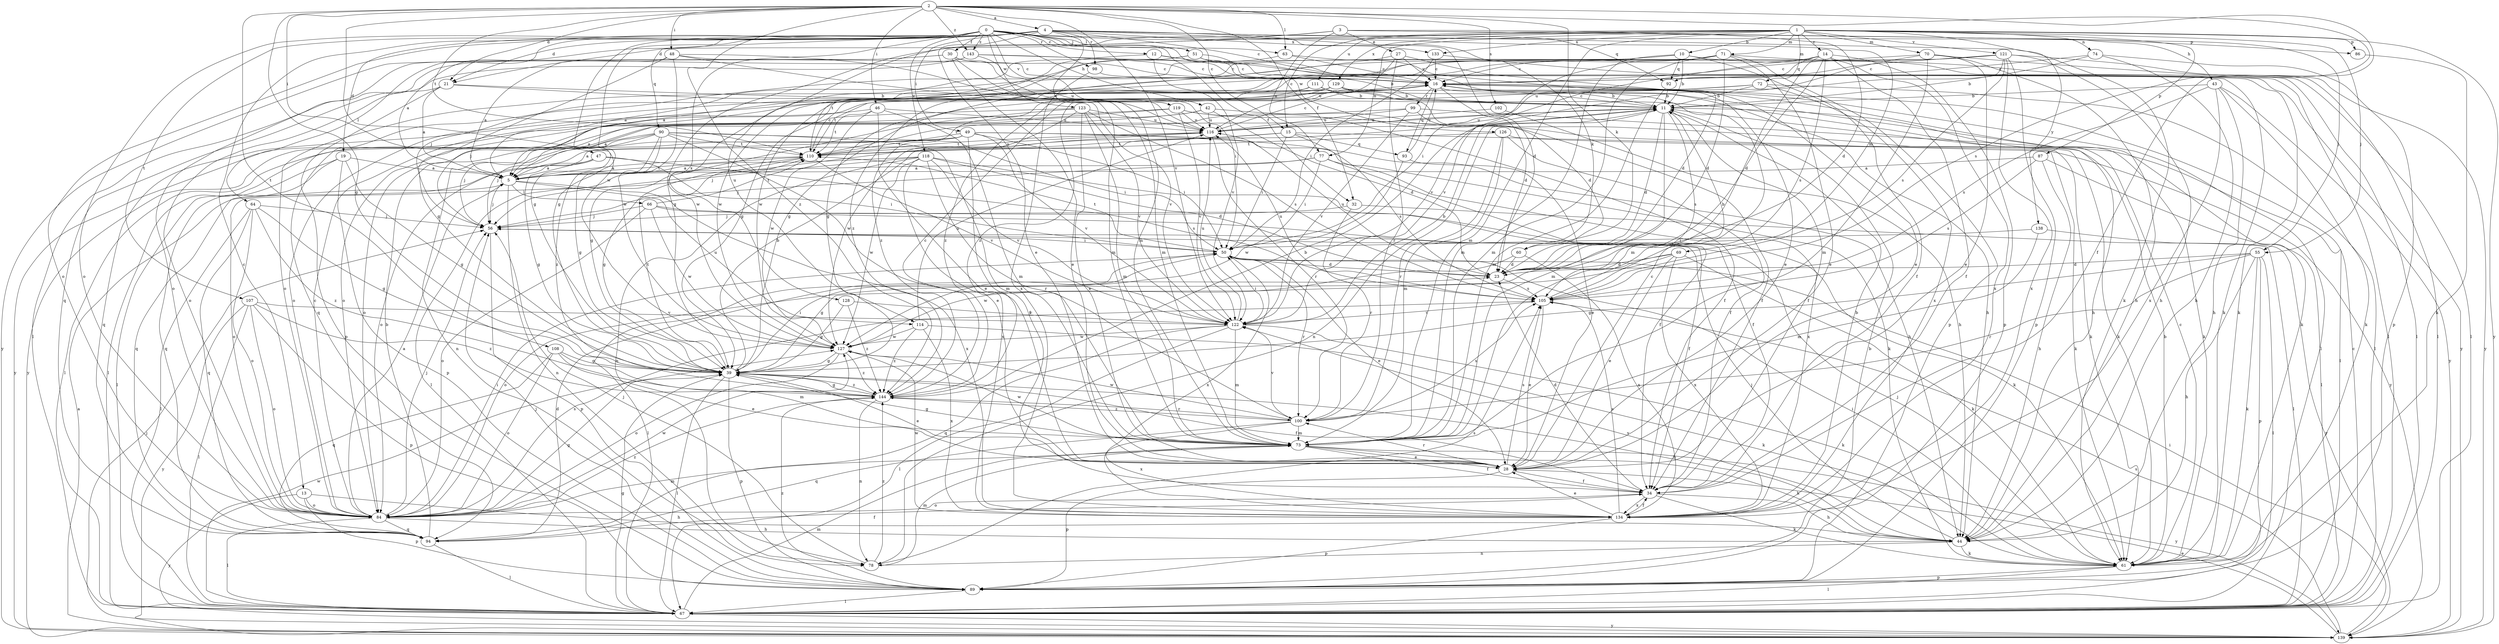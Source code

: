strict digraph  {
0;
1;
2;
3;
4;
5;
10;
11;
12;
13;
14;
15;
16;
19;
21;
23;
27;
28;
30;
32;
34;
39;
42;
43;
44;
46;
47;
48;
49;
50;
51;
55;
56;
60;
61;
63;
64;
66;
67;
69;
70;
71;
72;
73;
74;
77;
78;
84;
86;
87;
89;
90;
92;
93;
94;
98;
99;
100;
102;
105;
107;
108;
110;
111;
114;
116;
118;
119;
121;
122;
123;
126;
127;
128;
129;
133;
134;
138;
139;
143;
144;
0 -> 12  [label=c];
0 -> 13  [label=c];
0 -> 19  [label=d];
0 -> 21  [label=d];
0 -> 30  [label=f];
0 -> 32  [label=f];
0 -> 39  [label=g];
0 -> 42  [label=h];
0 -> 51  [label=j];
0 -> 63  [label=l];
0 -> 69  [label=m];
0 -> 84  [label=o];
0 -> 86  [label=p];
0 -> 98  [label=r];
0 -> 107  [label=t];
0 -> 118  [label=v];
0 -> 119  [label=v];
0 -> 123  [label=w];
0 -> 126  [label=w];
0 -> 128  [label=x];
0 -> 143  [label=z];
1 -> 10  [label=b];
1 -> 14  [label=c];
1 -> 15  [label=c];
1 -> 39  [label=g];
1 -> 55  [label=j];
1 -> 70  [label=m];
1 -> 71  [label=m];
1 -> 72  [label=m];
1 -> 73  [label=m];
1 -> 74  [label=n];
1 -> 77  [label=n];
1 -> 86  [label=p];
1 -> 87  [label=p];
1 -> 111  [label=u];
1 -> 121  [label=v];
1 -> 129  [label=x];
1 -> 133  [label=x];
1 -> 138  [label=y];
1 -> 139  [label=y];
2 -> 4  [label=a];
2 -> 15  [label=c];
2 -> 21  [label=d];
2 -> 32  [label=f];
2 -> 34  [label=f];
2 -> 39  [label=g];
2 -> 46  [label=i];
2 -> 47  [label=i];
2 -> 48  [label=i];
2 -> 60  [label=k];
2 -> 63  [label=l];
2 -> 102  [label=s];
2 -> 105  [label=s];
2 -> 108  [label=t];
2 -> 110  [label=t];
2 -> 122  [label=v];
2 -> 127  [label=w];
2 -> 143  [label=z];
2 -> 144  [label=z];
3 -> 21  [label=d];
3 -> 23  [label=d];
3 -> 27  [label=e];
3 -> 43  [label=h];
3 -> 55  [label=j];
3 -> 77  [label=n];
3 -> 114  [label=u];
4 -> 5  [label=a];
4 -> 16  [label=c];
4 -> 23  [label=d];
4 -> 28  [label=e];
4 -> 39  [label=g];
4 -> 49  [label=i];
4 -> 60  [label=k];
4 -> 61  [label=k];
4 -> 64  [label=l];
4 -> 73  [label=m];
4 -> 84  [label=o];
4 -> 90  [label=q];
4 -> 92  [label=q];
4 -> 98  [label=r];
4 -> 133  [label=x];
5 -> 56  [label=j];
5 -> 66  [label=l];
5 -> 78  [label=n];
5 -> 110  [label=t];
5 -> 114  [label=u];
5 -> 134  [label=x];
10 -> 5  [label=a];
10 -> 11  [label=b];
10 -> 34  [label=f];
10 -> 67  [label=l];
10 -> 73  [label=m];
10 -> 92  [label=q];
10 -> 127  [label=w];
11 -> 16  [label=c];
11 -> 23  [label=d];
11 -> 34  [label=f];
11 -> 61  [label=k];
11 -> 73  [label=m];
11 -> 78  [label=n];
11 -> 105  [label=s];
11 -> 116  [label=u];
12 -> 16  [label=c];
12 -> 61  [label=k];
12 -> 110  [label=t];
12 -> 122  [label=v];
13 -> 44  [label=h];
13 -> 84  [label=o];
13 -> 89  [label=p];
13 -> 139  [label=y];
14 -> 5  [label=a];
14 -> 23  [label=d];
14 -> 34  [label=f];
14 -> 73  [label=m];
14 -> 89  [label=p];
14 -> 92  [label=q];
14 -> 105  [label=s];
14 -> 122  [label=v];
14 -> 134  [label=x];
15 -> 50  [label=i];
15 -> 84  [label=o];
15 -> 93  [label=q];
15 -> 105  [label=s];
15 -> 110  [label=t];
15 -> 139  [label=y];
16 -> 11  [label=b];
16 -> 23  [label=d];
16 -> 44  [label=h];
16 -> 67  [label=l];
16 -> 93  [label=q];
16 -> 99  [label=r];
16 -> 110  [label=t];
19 -> 5  [label=a];
19 -> 39  [label=g];
19 -> 67  [label=l];
19 -> 89  [label=p];
19 -> 94  [label=q];
21 -> 5  [label=a];
21 -> 11  [label=b];
21 -> 84  [label=o];
21 -> 89  [label=p];
21 -> 122  [label=v];
23 -> 105  [label=s];
23 -> 116  [label=u];
27 -> 28  [label=e];
27 -> 39  [label=g];
27 -> 100  [label=r];
27 -> 116  [label=u];
27 -> 16  [label=v];
28 -> 16  [label=c];
28 -> 34  [label=f];
28 -> 89  [label=p];
28 -> 100  [label=r];
28 -> 105  [label=s];
30 -> 16  [label=c];
30 -> 28  [label=e];
30 -> 73  [label=m];
30 -> 84  [label=o];
30 -> 116  [label=u];
30 -> 139  [label=y];
32 -> 56  [label=j];
32 -> 67  [label=l];
32 -> 100  [label=r];
34 -> 23  [label=d];
34 -> 44  [label=h];
34 -> 61  [label=k];
34 -> 84  [label=o];
34 -> 134  [label=x];
39 -> 11  [label=b];
39 -> 28  [label=e];
39 -> 34  [label=f];
39 -> 44  [label=h];
39 -> 50  [label=i];
39 -> 67  [label=l];
39 -> 89  [label=p];
39 -> 110  [label=t];
39 -> 144  [label=z];
42 -> 5  [label=a];
42 -> 23  [label=d];
42 -> 61  [label=k];
42 -> 110  [label=t];
42 -> 116  [label=u];
43 -> 11  [label=b];
43 -> 44  [label=h];
43 -> 61  [label=k];
43 -> 105  [label=s];
43 -> 134  [label=x];
43 -> 139  [label=y];
44 -> 56  [label=j];
44 -> 61  [label=k];
44 -> 78  [label=n];
44 -> 122  [label=v];
46 -> 28  [label=e];
46 -> 73  [label=m];
46 -> 94  [label=q];
46 -> 110  [label=t];
46 -> 116  [label=u];
46 -> 127  [label=w];
47 -> 5  [label=a];
47 -> 39  [label=g];
47 -> 50  [label=i];
47 -> 94  [label=q];
47 -> 105  [label=s];
48 -> 5  [label=a];
48 -> 16  [label=c];
48 -> 39  [label=g];
48 -> 50  [label=i];
48 -> 73  [label=m];
48 -> 127  [label=w];
49 -> 5  [label=a];
49 -> 34  [label=f];
49 -> 44  [label=h];
49 -> 50  [label=i];
49 -> 56  [label=j];
49 -> 61  [label=k];
49 -> 67  [label=l];
49 -> 110  [label=t];
49 -> 122  [label=v];
50 -> 23  [label=d];
50 -> 28  [label=e];
50 -> 67  [label=l];
50 -> 100  [label=r];
50 -> 110  [label=t];
50 -> 134  [label=x];
51 -> 16  [label=c];
51 -> 28  [label=e];
51 -> 127  [label=w];
51 -> 139  [label=y];
51 -> 144  [label=z];
55 -> 23  [label=d];
55 -> 39  [label=g];
55 -> 44  [label=h];
55 -> 61  [label=k];
55 -> 67  [label=l];
55 -> 89  [label=p];
55 -> 100  [label=r];
56 -> 50  [label=i];
56 -> 89  [label=p];
60 -> 23  [label=d];
60 -> 127  [label=w];
60 -> 134  [label=x];
61 -> 11  [label=b];
61 -> 16  [label=c];
61 -> 50  [label=i];
61 -> 56  [label=j];
61 -> 67  [label=l];
61 -> 89  [label=p];
63 -> 16  [label=c];
63 -> 23  [label=d];
63 -> 127  [label=w];
64 -> 39  [label=g];
64 -> 56  [label=j];
64 -> 67  [label=l];
64 -> 84  [label=o];
64 -> 94  [label=q];
64 -> 144  [label=z];
66 -> 34  [label=f];
66 -> 56  [label=j];
66 -> 61  [label=k];
66 -> 84  [label=o];
66 -> 110  [label=t];
66 -> 127  [label=w];
67 -> 16  [label=c];
67 -> 39  [label=g];
67 -> 73  [label=m];
67 -> 127  [label=w];
67 -> 139  [label=y];
69 -> 23  [label=d];
69 -> 28  [label=e];
69 -> 39  [label=g];
69 -> 61  [label=k];
69 -> 84  [label=o];
69 -> 134  [label=x];
70 -> 16  [label=c];
70 -> 28  [label=e];
70 -> 44  [label=h];
70 -> 67  [label=l];
70 -> 73  [label=m];
70 -> 122  [label=v];
71 -> 16  [label=c];
71 -> 23  [label=d];
71 -> 28  [label=e];
71 -> 39  [label=g];
71 -> 50  [label=i];
71 -> 56  [label=j];
71 -> 67  [label=l];
71 -> 73  [label=m];
71 -> 89  [label=p];
72 -> 11  [label=b];
72 -> 67  [label=l];
72 -> 84  [label=o];
72 -> 134  [label=x];
72 -> 144  [label=z];
73 -> 28  [label=e];
73 -> 34  [label=f];
73 -> 39  [label=g];
73 -> 44  [label=h];
73 -> 127  [label=w];
73 -> 139  [label=y];
74 -> 11  [label=b];
74 -> 16  [label=c];
74 -> 44  [label=h];
74 -> 89  [label=p];
77 -> 5  [label=a];
77 -> 34  [label=f];
77 -> 50  [label=i];
77 -> 56  [label=j];
77 -> 134  [label=x];
78 -> 56  [label=j];
78 -> 73  [label=m];
78 -> 105  [label=s];
78 -> 144  [label=z];
84 -> 5  [label=a];
84 -> 16  [label=c];
84 -> 39  [label=g];
84 -> 44  [label=h];
84 -> 50  [label=i];
84 -> 56  [label=j];
84 -> 67  [label=l];
84 -> 73  [label=m];
84 -> 94  [label=q];
84 -> 105  [label=s];
84 -> 127  [label=w];
84 -> 144  [label=z];
86 -> 61  [label=k];
87 -> 5  [label=a];
87 -> 44  [label=h];
87 -> 67  [label=l];
87 -> 105  [label=s];
89 -> 11  [label=b];
89 -> 56  [label=j];
89 -> 67  [label=l];
89 -> 144  [label=z];
90 -> 28  [label=e];
90 -> 39  [label=g];
90 -> 50  [label=i];
90 -> 56  [label=j];
90 -> 67  [label=l];
90 -> 73  [label=m];
90 -> 78  [label=n];
90 -> 110  [label=t];
90 -> 144  [label=z];
92 -> 11  [label=b];
92 -> 73  [label=m];
93 -> 16  [label=c];
93 -> 28  [label=e];
93 -> 127  [label=w];
94 -> 11  [label=b];
94 -> 23  [label=d];
94 -> 34  [label=f];
94 -> 67  [label=l];
98 -> 11  [label=b];
98 -> 134  [label=x];
99 -> 34  [label=f];
99 -> 67  [label=l];
99 -> 84  [label=o];
99 -> 116  [label=u];
99 -> 122  [label=v];
100 -> 73  [label=m];
100 -> 94  [label=q];
100 -> 105  [label=s];
100 -> 122  [label=v];
100 -> 127  [label=w];
100 -> 134  [label=x];
100 -> 144  [label=z];
102 -> 44  [label=h];
102 -> 116  [label=u];
105 -> 11  [label=b];
105 -> 28  [label=e];
105 -> 116  [label=u];
105 -> 122  [label=v];
107 -> 67  [label=l];
107 -> 84  [label=o];
107 -> 89  [label=p];
107 -> 122  [label=v];
107 -> 139  [label=y];
107 -> 144  [label=z];
108 -> 28  [label=e];
108 -> 39  [label=g];
108 -> 73  [label=m];
108 -> 84  [label=o];
108 -> 94  [label=q];
110 -> 5  [label=a];
110 -> 16  [label=c];
110 -> 39  [label=g];
110 -> 67  [label=l];
110 -> 116  [label=u];
110 -> 122  [label=v];
111 -> 11  [label=b];
111 -> 44  [label=h];
111 -> 94  [label=q];
111 -> 144  [label=z];
114 -> 61  [label=k];
114 -> 116  [label=u];
114 -> 127  [label=w];
114 -> 134  [label=x];
114 -> 144  [label=z];
116 -> 16  [label=c];
116 -> 56  [label=j];
116 -> 100  [label=r];
116 -> 110  [label=t];
118 -> 5  [label=a];
118 -> 23  [label=d];
118 -> 34  [label=f];
118 -> 78  [label=n];
118 -> 84  [label=o];
118 -> 100  [label=r];
118 -> 122  [label=v];
118 -> 127  [label=w];
118 -> 134  [label=x];
119 -> 5  [label=a];
119 -> 34  [label=f];
119 -> 61  [label=k];
119 -> 116  [label=u];
119 -> 122  [label=v];
119 -> 139  [label=y];
121 -> 16  [label=c];
121 -> 39  [label=g];
121 -> 44  [label=h];
121 -> 84  [label=o];
121 -> 89  [label=p];
121 -> 105  [label=s];
121 -> 116  [label=u];
121 -> 134  [label=x];
121 -> 139  [label=y];
122 -> 11  [label=b];
122 -> 50  [label=i];
122 -> 61  [label=k];
122 -> 67  [label=l];
122 -> 73  [label=m];
122 -> 94  [label=q];
122 -> 116  [label=u];
122 -> 127  [label=w];
123 -> 28  [label=e];
123 -> 39  [label=g];
123 -> 73  [label=m];
123 -> 105  [label=s];
123 -> 116  [label=u];
123 -> 122  [label=v];
123 -> 127  [label=w];
123 -> 139  [label=y];
126 -> 34  [label=f];
126 -> 61  [label=k];
126 -> 73  [label=m];
126 -> 100  [label=r];
126 -> 110  [label=t];
127 -> 39  [label=g];
127 -> 84  [label=o];
127 -> 144  [label=z];
128 -> 39  [label=g];
128 -> 122  [label=v];
128 -> 144  [label=z];
129 -> 11  [label=b];
129 -> 23  [label=d];
129 -> 56  [label=j];
129 -> 61  [label=k];
129 -> 84  [label=o];
129 -> 144  [label=z];
133 -> 16  [label=c];
133 -> 50  [label=i];
133 -> 67  [label=l];
134 -> 11  [label=b];
134 -> 28  [label=e];
134 -> 34  [label=f];
134 -> 89  [label=p];
134 -> 105  [label=s];
134 -> 127  [label=w];
138 -> 50  [label=i];
138 -> 73  [label=m];
138 -> 139  [label=y];
139 -> 5  [label=a];
139 -> 28  [label=e];
139 -> 50  [label=i];
139 -> 56  [label=j];
139 -> 105  [label=s];
143 -> 16  [label=c];
143 -> 61  [label=k];
143 -> 67  [label=l];
143 -> 94  [label=q];
143 -> 116  [label=u];
144 -> 11  [label=b];
144 -> 16  [label=c];
144 -> 39  [label=g];
144 -> 78  [label=n];
144 -> 100  [label=r];
}
